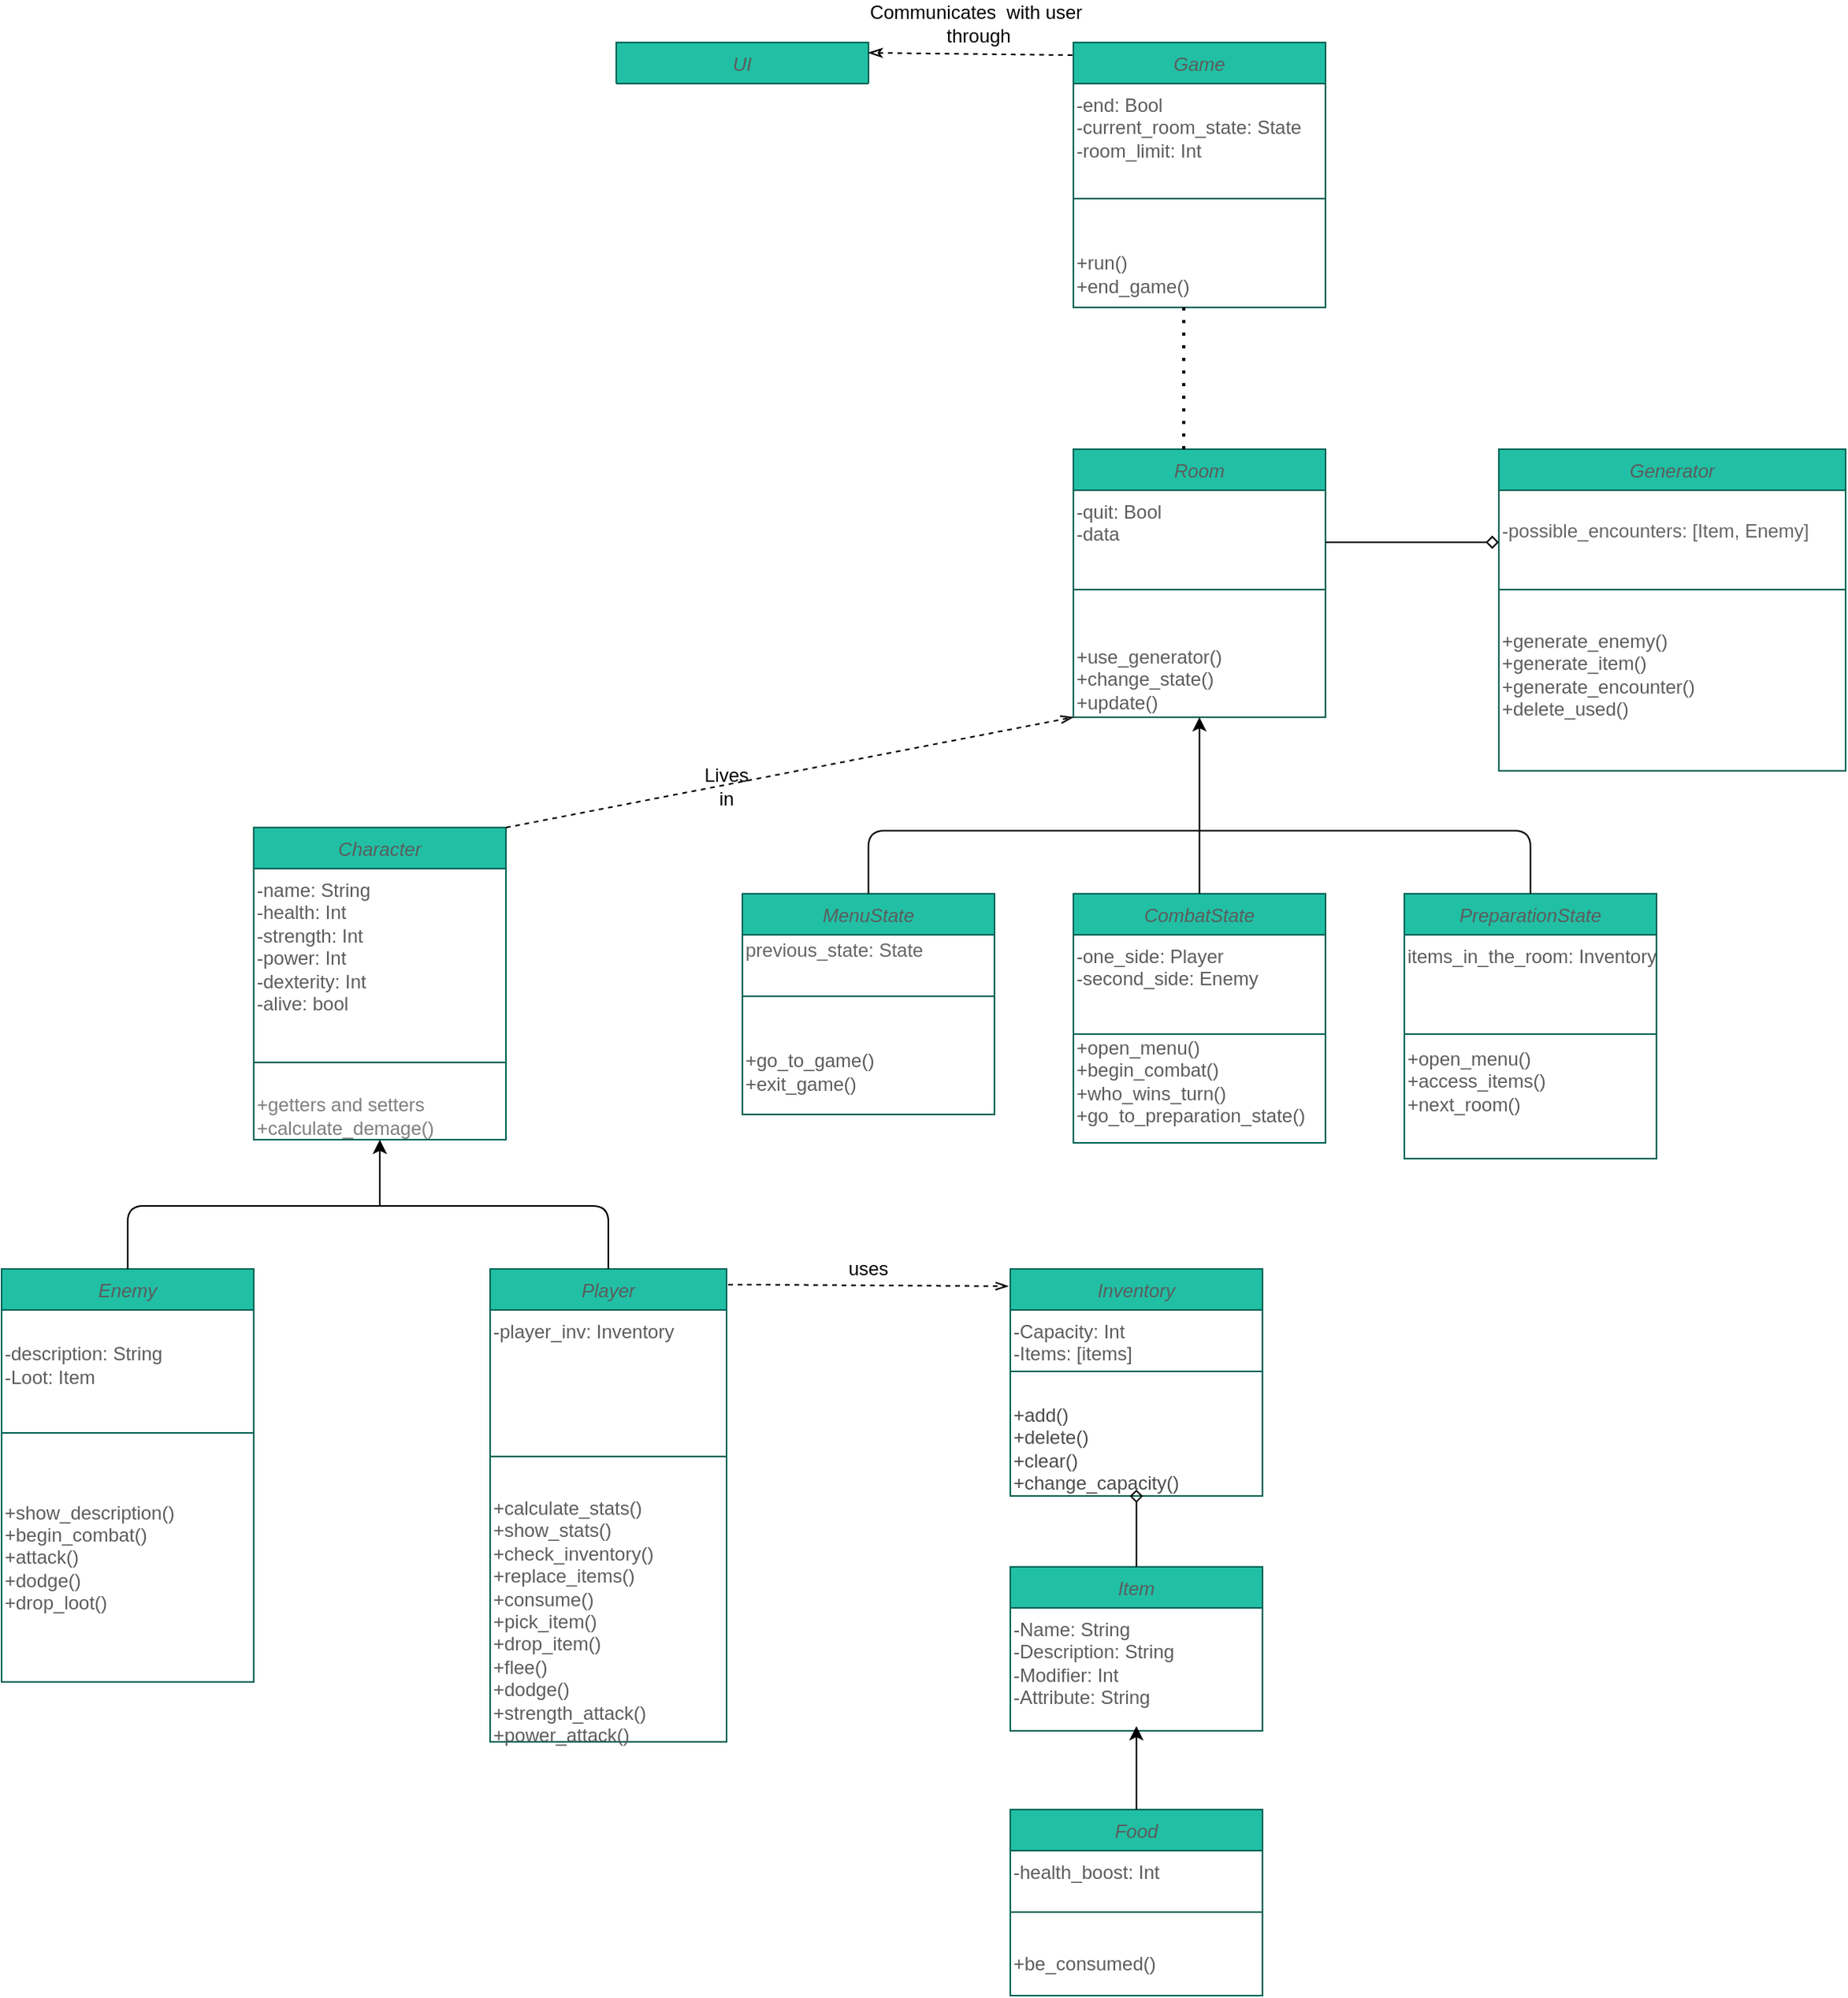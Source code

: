 <mxfile version="14.7.6" type="github">
  <diagram id="C5RBs43oDa-KdzZeNtuy" name="Page-1">
    <mxGraphModel dx="1981" dy="1393" grid="1" gridSize="10" guides="1" tooltips="1" connect="1" arrows="1" fold="1" page="1" pageScale="1" pageWidth="583" pageHeight="827" background="none" math="0" shadow="0">
      <root>
        <mxCell id="WIyWlLk6GJQsqaUBKTNV-0" />
        <mxCell id="WIyWlLk6GJQsqaUBKTNV-1" parent="WIyWlLk6GJQsqaUBKTNV-0" />
        <mxCell id="JdOEtS1kR1SaMJxbpx8L-0" value="Item" style="swimlane;fontStyle=2;align=center;verticalAlign=top;childLayout=stackLayout;horizontal=1;startSize=26;horizontalStack=0;resizeParent=1;resizeLast=0;collapsible=1;marginBottom=0;rounded=0;shadow=0;strokeWidth=1;fillColor=#21C0A5;strokeColor=#006658;fontColor=#5C5C5C;" parent="WIyWlLk6GJQsqaUBKTNV-1" vertex="1">
          <mxGeometry x="360" y="369" width="160" height="104" as="geometry">
            <mxRectangle x="220" y="120" width="160" height="26" as="alternateBounds" />
          </mxGeometry>
        </mxCell>
        <mxCell id="JdOEtS1kR1SaMJxbpx8L-1" value="&lt;span style=&quot;white-space: pre&quot;&gt;-Name: String&lt;br&gt;-Description: String&lt;br&gt;-Modifier: Int&lt;br&gt;-Attribute: String&lt;br/&gt;&lt;br&gt;&lt;/span&gt;" style="text;html=1;strokeColor=none;fillColor=none;align=left;verticalAlign=top;whiteSpace=wrap;rounded=0;fontColor=#5C5C5C;horizontal=1;" parent="JdOEtS1kR1SaMJxbpx8L-0" vertex="1">
          <mxGeometry y="26" width="160" height="20" as="geometry" />
        </mxCell>
        <mxCell id="JdOEtS1kR1SaMJxbpx8L-45" value="&lt;span style=&quot;white-space: pre&quot;&gt;&lt;br&gt;&lt;/span&gt;" style="text;html=1;strokeColor=none;fillColor=none;align=left;verticalAlign=middle;whiteSpace=wrap;rounded=0;fontColor=#5C5C5C;horizontal=1;" parent="JdOEtS1kR1SaMJxbpx8L-0" vertex="1">
          <mxGeometry y="46" width="160" height="20" as="geometry" />
        </mxCell>
        <mxCell id="JdOEtS1kR1SaMJxbpx8L-6" value="Inventory" style="swimlane;fontStyle=2;align=center;verticalAlign=top;childLayout=stackLayout;horizontal=1;startSize=26;horizontalStack=0;resizeParent=1;resizeLast=0;collapsible=1;marginBottom=0;rounded=0;shadow=0;strokeWidth=1;fillColor=#21C0A5;strokeColor=#006658;fontColor=#5C5C5C;" parent="WIyWlLk6GJQsqaUBKTNV-1" vertex="1">
          <mxGeometry x="360" y="180" width="160" height="144" as="geometry">
            <mxRectangle x="220" y="120" width="160" height="26" as="alternateBounds" />
          </mxGeometry>
        </mxCell>
        <mxCell id="JdOEtS1kR1SaMJxbpx8L-7" value="&lt;span style=&quot;white-space: pre&quot;&gt;-Capacity: Int&lt;br&gt;-Items: [items]&lt;br&gt;&lt;/span&gt;" style="text;html=1;strokeColor=none;fillColor=none;align=left;verticalAlign=top;whiteSpace=wrap;rounded=0;fontColor=#5C5C5C;" parent="JdOEtS1kR1SaMJxbpx8L-6" vertex="1">
          <mxGeometry y="26" width="160" height="20" as="geometry" />
        </mxCell>
        <mxCell id="JdOEtS1kR1SaMJxbpx8L-8" value="" style="line;html=1;strokeWidth=1;align=left;verticalAlign=middle;spacingTop=-1;spacingLeft=3;spacingRight=3;rotatable=0;labelPosition=right;points=[];portConstraint=eastwest;fillColor=#21C0A5;strokeColor=#006658;fontColor=#5C5C5C;" parent="JdOEtS1kR1SaMJxbpx8L-6" vertex="1">
          <mxGeometry y="46" width="160" height="38" as="geometry" />
        </mxCell>
        <mxCell id="JdOEtS1kR1SaMJxbpx8L-111" value="+add()&lt;br&gt;+delete()&lt;br&gt;+clear()&lt;br&gt;+change_capacity()" style="text;html=1;align=left;verticalAlign=middle;resizable=0;points=[];autosize=1;strokeColor=none;textOpacity=70;" parent="JdOEtS1kR1SaMJxbpx8L-6" vertex="1">
          <mxGeometry y="84" width="160" height="60" as="geometry" />
        </mxCell>
        <mxCell id="JdOEtS1kR1SaMJxbpx8L-21" value="Character&#xa;" style="swimlane;fontStyle=2;align=center;verticalAlign=top;childLayout=stackLayout;horizontal=1;startSize=26;horizontalStack=0;resizeParent=1;resizeLast=0;collapsible=1;marginBottom=0;rounded=0;shadow=0;strokeWidth=1;fillColor=#21C0A5;strokeColor=#006658;fontColor=#5C5C5C;" parent="WIyWlLk6GJQsqaUBKTNV-1" vertex="1">
          <mxGeometry x="-120" y="-100" width="160" height="198" as="geometry">
            <mxRectangle x="220" y="120" width="160" height="26" as="alternateBounds" />
          </mxGeometry>
        </mxCell>
        <mxCell id="JdOEtS1kR1SaMJxbpx8L-22" value="&lt;span style=&quot;white-space: pre&quot;&gt;-name: String&lt;br&gt;-health: Int&lt;br&gt;-strength: Int&lt;br&gt;-power: Int&lt;br&gt;-dexterity: Int&lt;br&gt;-alive: bool&lt;br&gt;&lt;/span&gt;" style="text;html=1;strokeColor=none;fillColor=none;align=left;verticalAlign=top;whiteSpace=wrap;rounded=0;fontColor=#5C5C5C;" parent="JdOEtS1kR1SaMJxbpx8L-21" vertex="1">
          <mxGeometry y="26" width="160" height="104" as="geometry" />
        </mxCell>
        <mxCell id="JdOEtS1kR1SaMJxbpx8L-23" value="" style="line;html=1;strokeWidth=1;align=left;verticalAlign=bottom;spacingTop=-1;spacingLeft=3;spacingRight=3;rotatable=0;labelPosition=right;points=[];portConstraint=eastwest;fillColor=#21C0A5;strokeColor=#006658;fontColor=#5C5C5C;" parent="JdOEtS1kR1SaMJxbpx8L-21" vertex="1">
          <mxGeometry y="130" width="160" height="38" as="geometry" />
        </mxCell>
        <mxCell id="JdOEtS1kR1SaMJxbpx8L-127" value="+getters and setters&lt;br&gt;+calculate_demage()" style="text;html=1;align=left;verticalAlign=middle;resizable=0;points=[];autosize=1;strokeColor=none;textOpacity=50;" parent="JdOEtS1kR1SaMJxbpx8L-21" vertex="1">
          <mxGeometry y="168" width="160" height="30" as="geometry" />
        </mxCell>
        <mxCell id="JdOEtS1kR1SaMJxbpx8L-34" value="Enemy" style="swimlane;fontStyle=2;align=center;verticalAlign=top;childLayout=stackLayout;horizontal=1;startSize=26;horizontalStack=0;resizeParent=1;resizeLast=0;collapsible=1;marginBottom=0;rounded=0;shadow=0;strokeWidth=1;fillColor=#21C0A5;strokeColor=#006658;fontColor=#5C5C5C;" parent="WIyWlLk6GJQsqaUBKTNV-1" vertex="1">
          <mxGeometry x="-280" y="180" width="160" height="262" as="geometry">
            <mxRectangle x="-20" y="470" width="160" height="26" as="alternateBounds" />
          </mxGeometry>
        </mxCell>
        <mxCell id="JdOEtS1kR1SaMJxbpx8L-35" value="&lt;span style=&quot;white-space: pre&quot;&gt;&lt;br&gt;-description: String&lt;br&gt;-Loot: Item&lt;br&gt;&lt;/span&gt;" style="text;html=1;strokeColor=none;fillColor=none;align=left;verticalAlign=top;whiteSpace=wrap;rounded=0;fontColor=#5C5C5C;" parent="JdOEtS1kR1SaMJxbpx8L-34" vertex="1">
          <mxGeometry y="26" width="160" height="34" as="geometry" />
        </mxCell>
        <mxCell id="dIN-ZE1sK-CP0vk5215k-3" style="edgeStyle=orthogonalEdgeStyle;rounded=0;orthogonalLoop=1;jettySize=auto;html=1;exitX=0.5;exitY=1;exitDx=0;exitDy=0;" edge="1" parent="JdOEtS1kR1SaMJxbpx8L-34">
          <mxGeometry relative="1" as="geometry">
            <mxPoint x="80" y="250" as="sourcePoint" />
            <mxPoint x="80" y="250" as="targetPoint" />
          </mxGeometry>
        </mxCell>
        <mxCell id="JdOEtS1kR1SaMJxbpx8L-36" value="" style="line;strokeWidth=1;align=left;verticalAlign=middle;spacingTop=-1;spacingLeft=3;spacingRight=3;rotatable=0;labelPosition=right;points=[];portConstraint=eastwest;strokeColor=#006658;fontColor=#5C5C5C;" parent="JdOEtS1kR1SaMJxbpx8L-34" vertex="1">
          <mxGeometry y="60" width="160" height="88" as="geometry" />
        </mxCell>
        <mxCell id="dIN-ZE1sK-CP0vk5215k-4" value="&lt;span&gt;&lt;br&gt;+show_description()&lt;br&gt;&lt;/span&gt;&lt;span&gt;+begin_combat()&lt;/span&gt;&lt;span&gt;&lt;br&gt;+attack()&lt;br&gt;+dodge()&lt;br&gt;+drop_loot()&lt;br&gt;&lt;br&gt;&lt;/span&gt;" style="text;html=1;strokeColor=none;fillColor=none;align=left;verticalAlign=middle;whiteSpace=wrap;rounded=0;fontColor=#5C5C5C;" vertex="1" parent="JdOEtS1kR1SaMJxbpx8L-34">
          <mxGeometry y="148" width="160" height="70" as="geometry" />
        </mxCell>
        <mxCell id="JdOEtS1kR1SaMJxbpx8L-40" value="Player" style="swimlane;fontStyle=2;align=center;verticalAlign=top;childLayout=stackLayout;horizontal=1;startSize=26;horizontalStack=0;resizeParent=1;resizeLast=0;collapsible=1;marginBottom=0;rounded=0;shadow=0;strokeWidth=1;fillColor=#21C0A5;strokeColor=#006658;fontColor=#5C5C5C;" parent="WIyWlLk6GJQsqaUBKTNV-1" vertex="1">
          <mxGeometry x="30" y="180" width="150" height="300" as="geometry">
            <mxRectangle x="290" y="470" width="160" height="26" as="alternateBounds" />
          </mxGeometry>
        </mxCell>
        <mxCell id="JdOEtS1kR1SaMJxbpx8L-41" value="&lt;span style=&quot;white-space: pre&quot;&gt;-player_inv: Inventory&lt;br&gt;&lt;/span&gt;" style="text;html=1;strokeColor=none;fillColor=none;align=left;verticalAlign=top;whiteSpace=wrap;rounded=0;fontColor=#5C5C5C;" parent="JdOEtS1kR1SaMJxbpx8L-40" vertex="1">
          <mxGeometry y="26" width="150" height="74" as="geometry" />
        </mxCell>
        <mxCell id="JdOEtS1kR1SaMJxbpx8L-42" value="" style="line;html=1;strokeWidth=1;align=left;verticalAlign=bottom;spacingTop=-1;spacingLeft=3;spacingRight=3;rotatable=0;labelPosition=right;points=[];portConstraint=eastwest;fillColor=#21C0A5;strokeColor=#006658;fontColor=#5C5C5C;" parent="JdOEtS1kR1SaMJxbpx8L-40" vertex="1">
          <mxGeometry y="100" width="150" height="38" as="geometry" />
        </mxCell>
        <mxCell id="JdOEtS1kR1SaMJxbpx8L-44" value="&lt;span style=&quot;white-space: pre&quot;&gt;+calculate_stats()&lt;br&gt;+show_stats()&lt;br&gt;+check_inventory()&lt;br/&gt;+replace_items()&lt;br&gt;+consume()&lt;br&gt;+pick_item()&lt;br&gt;+drop_item()&lt;br&gt;+flee()&lt;br&gt;+dodge()&lt;br&gt;+strength_attack()&lt;br&gt;+power_attack()&lt;br&gt;&lt;br&gt;&lt;/span&gt;" style="text;html=1;strokeColor=none;fillColor=none;align=left;verticalAlign=top;whiteSpace=wrap;rounded=0;fontColor=#5C5C5C;" parent="JdOEtS1kR1SaMJxbpx8L-40" vertex="1">
          <mxGeometry y="138" width="150" height="162" as="geometry" />
        </mxCell>
        <mxCell id="JdOEtS1kR1SaMJxbpx8L-50" value="Food" style="swimlane;fontStyle=2;align=center;verticalAlign=top;childLayout=stackLayout;horizontal=1;startSize=26;horizontalStack=0;resizeParent=1;resizeLast=0;collapsible=1;marginBottom=0;rounded=0;shadow=0;strokeWidth=1;fillColor=#21C0A5;strokeColor=#006658;fontColor=#5C5C5C;" parent="WIyWlLk6GJQsqaUBKTNV-1" vertex="1">
          <mxGeometry x="360" y="523" width="160" height="118" as="geometry">
            <mxRectangle x="220" y="120" width="160" height="26" as="alternateBounds" />
          </mxGeometry>
        </mxCell>
        <mxCell id="JdOEtS1kR1SaMJxbpx8L-51" value="&lt;span style=&quot;white-space: pre&quot;&gt;-health_boost: Int&lt;br&gt;&lt;/span&gt;" style="text;html=1;strokeColor=none;fillColor=none;align=left;verticalAlign=top;whiteSpace=wrap;rounded=0;fontColor=#5C5C5C;horizontal=1;" parent="JdOEtS1kR1SaMJxbpx8L-50" vertex="1">
          <mxGeometry y="26" width="160" height="20" as="geometry" />
        </mxCell>
        <mxCell id="JdOEtS1kR1SaMJxbpx8L-52" value="" style="line;html=1;strokeWidth=1;align=left;verticalAlign=middle;spacingTop=-1;spacingLeft=3;spacingRight=3;rotatable=0;labelPosition=right;points=[];portConstraint=eastwest;fillColor=#21C0A5;strokeColor=#006658;fontColor=#5C5C5C;" parent="JdOEtS1kR1SaMJxbpx8L-50" vertex="1">
          <mxGeometry y="46" width="160" height="38" as="geometry" />
        </mxCell>
        <mxCell id="JdOEtS1kR1SaMJxbpx8L-110" value="&lt;span style=&quot;white-space: pre&quot;&gt;+be_consumed()&lt;br&gt;&lt;/span&gt;" style="text;html=1;strokeColor=none;fillColor=none;align=left;verticalAlign=top;whiteSpace=wrap;rounded=0;fontColor=#5C5C5C;horizontal=1;" parent="JdOEtS1kR1SaMJxbpx8L-50" vertex="1">
          <mxGeometry y="84" width="160" height="34" as="geometry" />
        </mxCell>
        <mxCell id="JdOEtS1kR1SaMJxbpx8L-66" value="" style="endArrow=diamond;html=1;endFill=0;exitX=0.5;exitY=0;exitDx=0;exitDy=0;entryX=0.5;entryY=0.933;entryDx=0;entryDy=0;entryPerimeter=0;" parent="WIyWlLk6GJQsqaUBKTNV-1" source="JdOEtS1kR1SaMJxbpx8L-0" edge="1" target="JdOEtS1kR1SaMJxbpx8L-111">
          <mxGeometry width="50" height="50" relative="1" as="geometry">
            <mxPoint x="220" y="300" as="sourcePoint" />
            <mxPoint x="440" y="330" as="targetPoint" />
            <Array as="points" />
          </mxGeometry>
        </mxCell>
        <mxCell id="JdOEtS1kR1SaMJxbpx8L-69" value="" style="endArrow=classic;html=1;entryX=0.5;entryY=1;entryDx=0;entryDy=0;" parent="WIyWlLk6GJQsqaUBKTNV-1" target="JdOEtS1kR1SaMJxbpx8L-21" edge="1">
          <mxGeometry width="50" height="50" relative="1" as="geometry">
            <mxPoint x="-40" y="140" as="sourcePoint" />
            <mxPoint x="-170" y="250" as="targetPoint" />
          </mxGeometry>
        </mxCell>
        <mxCell id="JdOEtS1kR1SaMJxbpx8L-71" value="" style="endArrow=none;html=1;exitX=0.5;exitY=0;exitDx=0;exitDy=0;" parent="WIyWlLk6GJQsqaUBKTNV-1" source="JdOEtS1kR1SaMJxbpx8L-34" edge="1">
          <mxGeometry width="50" height="50" relative="1" as="geometry">
            <mxPoint x="-370" y="150" as="sourcePoint" />
            <mxPoint x="-140" y="140" as="targetPoint" />
            <Array as="points">
              <mxPoint x="-200" y="140" />
            </Array>
          </mxGeometry>
        </mxCell>
        <mxCell id="JdOEtS1kR1SaMJxbpx8L-72" value="" style="endArrow=none;html=1;exitX=0.5;exitY=0;exitDx=0;exitDy=0;" parent="WIyWlLk6GJQsqaUBKTNV-1" source="JdOEtS1kR1SaMJxbpx8L-40" edge="1">
          <mxGeometry width="50" height="50" relative="1" as="geometry">
            <mxPoint x="-220" y="300" as="sourcePoint" />
            <mxPoint x="-140" y="140" as="targetPoint" />
            <Array as="points">
              <mxPoint x="105" y="140" />
            </Array>
          </mxGeometry>
        </mxCell>
        <mxCell id="JdOEtS1kR1SaMJxbpx8L-73" value="" style="endArrow=openThin;dashed=1;html=1;entryX=-0.008;entryY=0.076;entryDx=0;entryDy=0;entryPerimeter=0;endFill=0;" parent="WIyWlLk6GJQsqaUBKTNV-1" target="JdOEtS1kR1SaMJxbpx8L-6" edge="1">
          <mxGeometry width="50" height="50" relative="1" as="geometry">
            <mxPoint x="181" y="190" as="sourcePoint" />
            <mxPoint x="270" y="190" as="targetPoint" />
            <Array as="points">
              <mxPoint x="200" y="190" />
            </Array>
          </mxGeometry>
        </mxCell>
        <mxCell id="JdOEtS1kR1SaMJxbpx8L-77" value="Game" style="swimlane;fontStyle=2;align=center;verticalAlign=top;childLayout=stackLayout;horizontal=1;startSize=26;horizontalStack=0;resizeParent=1;resizeLast=0;collapsible=1;marginBottom=0;rounded=0;shadow=0;strokeWidth=1;fillColor=#21C0A5;strokeColor=#006658;fontColor=#5C5C5C;" parent="WIyWlLk6GJQsqaUBKTNV-1" vertex="1">
          <mxGeometry x="400" y="-598" width="160" height="168" as="geometry">
            <mxRectangle x="220" y="120" width="160" height="26" as="alternateBounds" />
          </mxGeometry>
        </mxCell>
        <mxCell id="JdOEtS1kR1SaMJxbpx8L-78" value="&lt;span style=&quot;white-space: pre&quot;&gt;-end: Bool&lt;br&gt;-current_room_state: State&lt;br&gt;-room_limit: Int&lt;br&gt;&lt;/span&gt;" style="text;html=1;strokeColor=none;fillColor=none;align=left;verticalAlign=top;whiteSpace=wrap;rounded=0;fontColor=#5C5C5C;horizontal=1;" parent="JdOEtS1kR1SaMJxbpx8L-77" vertex="1">
          <mxGeometry y="26" width="160" height="54" as="geometry" />
        </mxCell>
        <mxCell id="JdOEtS1kR1SaMJxbpx8L-79" value="" style="line;html=1;strokeWidth=1;align=left;verticalAlign=middle;spacingTop=-1;spacingLeft=3;spacingRight=3;rotatable=0;labelPosition=right;points=[];portConstraint=eastwest;fillColor=#21C0A5;strokeColor=#006658;fontColor=#5C5C5C;" parent="JdOEtS1kR1SaMJxbpx8L-77" vertex="1">
          <mxGeometry y="80" width="160" height="38" as="geometry" />
        </mxCell>
        <mxCell id="JdOEtS1kR1SaMJxbpx8L-80" value="&lt;span style=&quot;white-space: pre&quot;&gt;&lt;br&gt;&lt;br&gt;+run()&lt;br&gt;+end_game()&lt;br&gt;&lt;/span&gt;" style="text;html=1;strokeColor=none;fillColor=none;align=left;verticalAlign=bottom;whiteSpace=wrap;rounded=0;fontColor=#5C5C5C;horizontal=1;" parent="JdOEtS1kR1SaMJxbpx8L-77" vertex="1">
          <mxGeometry y="118" width="160" height="46" as="geometry" />
        </mxCell>
        <mxCell id="JdOEtS1kR1SaMJxbpx8L-81" value="Room" style="swimlane;fontStyle=2;align=center;verticalAlign=top;childLayout=stackLayout;horizontal=1;startSize=26;horizontalStack=0;resizeParent=1;resizeLast=0;collapsible=1;marginBottom=0;rounded=0;shadow=0;strokeWidth=1;fillColor=#21C0A5;strokeColor=#006658;fontColor=#5C5C5C;" parent="WIyWlLk6GJQsqaUBKTNV-1" vertex="1">
          <mxGeometry x="400" y="-340" width="160" height="170" as="geometry">
            <mxRectangle x="220" y="120" width="160" height="26" as="alternateBounds" />
          </mxGeometry>
        </mxCell>
        <mxCell id="JdOEtS1kR1SaMJxbpx8L-82" value="&lt;span style=&quot;white-space: pre&quot;&gt;-quit: Bool&lt;br/&gt;-data&lt;br&gt;&lt;/span&gt;" style="text;html=1;strokeColor=none;fillColor=none;align=left;verticalAlign=top;whiteSpace=wrap;rounded=0;fontColor=#5C5C5C;" parent="JdOEtS1kR1SaMJxbpx8L-81" vertex="1">
          <mxGeometry y="26" width="160" height="44" as="geometry" />
        </mxCell>
        <mxCell id="JdOEtS1kR1SaMJxbpx8L-83" value="" style="line;html=1;strokeWidth=1;align=left;verticalAlign=bottom;spacingTop=-1;spacingLeft=3;spacingRight=3;rotatable=0;labelPosition=right;points=[];portConstraint=eastwest;fillColor=#21C0A5;strokeColor=#006658;fontColor=#5C5C5C;" parent="JdOEtS1kR1SaMJxbpx8L-81" vertex="1">
          <mxGeometry y="70" width="160" height="38" as="geometry" />
        </mxCell>
        <mxCell id="dIN-ZE1sK-CP0vk5215k-2" value="&lt;span style=&quot;white-space: pre&quot;&gt;&lt;br&gt;&lt;br&gt;&lt;br&gt;+use_generator()&lt;br&gt;+change_state()&lt;br&gt;+update()&lt;br&gt;&lt;/span&gt;" style="text;html=1;strokeColor=none;fillColor=none;align=left;verticalAlign=bottom;whiteSpace=wrap;rounded=0;fontColor=#5C5C5C;" vertex="1" parent="JdOEtS1kR1SaMJxbpx8L-81">
          <mxGeometry y="108" width="160" height="62" as="geometry" />
        </mxCell>
        <mxCell id="JdOEtS1kR1SaMJxbpx8L-85" value="MenuState" style="swimlane;fontStyle=2;align=center;verticalAlign=top;childLayout=stackLayout;horizontal=1;startSize=26;horizontalStack=0;resizeParent=1;resizeLast=0;collapsible=1;marginBottom=0;rounded=0;shadow=0;strokeWidth=1;fillColor=#21C0A5;strokeColor=#006658;fontColor=#5C5C5C;" parent="WIyWlLk6GJQsqaUBKTNV-1" vertex="1">
          <mxGeometry x="190" y="-58" width="160" height="140" as="geometry">
            <mxRectangle x="450" y="232" width="160" height="26" as="alternateBounds" />
          </mxGeometry>
        </mxCell>
        <mxCell id="dIN-ZE1sK-CP0vk5215k-7" value="previous_state: State" style="text;html=1;align=left;verticalAlign=middle;resizable=0;points=[];autosize=1;strokeColor=none;textOpacity=60;" vertex="1" parent="JdOEtS1kR1SaMJxbpx8L-85">
          <mxGeometry y="26" width="160" height="20" as="geometry" />
        </mxCell>
        <mxCell id="JdOEtS1kR1SaMJxbpx8L-87" value="" style="line;html=1;strokeWidth=1;align=left;verticalAlign=bottom;spacingTop=-1;spacingLeft=3;spacingRight=3;rotatable=0;labelPosition=right;points=[];portConstraint=eastwest;fillColor=#21C0A5;strokeColor=#006658;fontColor=#5C5C5C;" parent="JdOEtS1kR1SaMJxbpx8L-85" vertex="1">
          <mxGeometry y="46" width="160" height="38" as="geometry" />
        </mxCell>
        <mxCell id="JdOEtS1kR1SaMJxbpx8L-86" value="&lt;br&gt;&lt;span&gt;+go_to_game()&lt;/span&gt;&lt;br&gt;&lt;span&gt;+exit_game()&lt;/span&gt;&lt;span&gt;&lt;br&gt;&lt;/span&gt;" style="text;html=1;strokeColor=none;fillColor=none;align=left;verticalAlign=middle;whiteSpace=wrap;rounded=0;fontColor=#5C5C5C;" parent="JdOEtS1kR1SaMJxbpx8L-85" vertex="1">
          <mxGeometry y="84" width="160" height="44" as="geometry" />
        </mxCell>
        <mxCell id="JdOEtS1kR1SaMJxbpx8L-89" value="CombatState" style="swimlane;fontStyle=2;align=center;verticalAlign=top;childLayout=stackLayout;horizontal=1;startSize=26;horizontalStack=0;resizeParent=1;resizeLast=0;collapsible=1;marginBottom=0;rounded=0;shadow=0;strokeWidth=1;fillColor=#21C0A5;strokeColor=#006658;fontColor=#5C5C5C;" parent="WIyWlLk6GJQsqaUBKTNV-1" vertex="1">
          <mxGeometry x="400" y="-58" width="160" height="158" as="geometry">
            <mxRectangle x="220" y="120" width="160" height="26" as="alternateBounds" />
          </mxGeometry>
        </mxCell>
        <mxCell id="JdOEtS1kR1SaMJxbpx8L-90" value="&lt;span style=&quot;white-space: pre&quot;&gt;-one_side: Player&lt;br&gt;-second_side: Enemy&lt;br&gt;&lt;/span&gt;" style="text;html=1;strokeColor=none;fillColor=none;align=left;verticalAlign=top;whiteSpace=wrap;rounded=0;fontColor=#5C5C5C;" parent="JdOEtS1kR1SaMJxbpx8L-89" vertex="1">
          <mxGeometry y="26" width="160" height="44" as="geometry" />
        </mxCell>
        <mxCell id="JdOEtS1kR1SaMJxbpx8L-91" value="" style="line;html=1;strokeWidth=1;align=left;verticalAlign=bottom;spacingTop=-1;spacingLeft=3;spacingRight=3;rotatable=0;labelPosition=right;points=[];portConstraint=eastwest;fillColor=#21C0A5;strokeColor=#006658;fontColor=#5C5C5C;" parent="JdOEtS1kR1SaMJxbpx8L-89" vertex="1">
          <mxGeometry y="70" width="160" height="38" as="geometry" />
        </mxCell>
        <mxCell id="JdOEtS1kR1SaMJxbpx8L-92" value="&lt;span style=&quot;white-space: pre&quot;&gt;+open_menu()&lt;br&gt;+begin_combat()&lt;br&gt;+who_wins_turn()&lt;br&gt;+go_to_preparation_state()&lt;br&gt;&lt;/span&gt;" style="text;html=1;strokeColor=none;fillColor=none;align=left;verticalAlign=middle;whiteSpace=wrap;rounded=0;fontColor=#5C5C5C;" parent="JdOEtS1kR1SaMJxbpx8L-89" vertex="1">
          <mxGeometry y="108" width="160" height="22" as="geometry" />
        </mxCell>
        <mxCell id="JdOEtS1kR1SaMJxbpx8L-99" value="UI" style="swimlane;fontStyle=2;align=center;verticalAlign=top;childLayout=stackLayout;horizontal=1;startSize=26;horizontalStack=0;resizeParent=1;resizeLast=0;collapsible=1;marginBottom=0;rounded=0;shadow=0;strokeWidth=1;fillColor=#21C0A5;strokeColor=#006658;fontColor=#5C5C5C;" parent="WIyWlLk6GJQsqaUBKTNV-1" vertex="1" collapsed="1">
          <mxGeometry x="110" y="-598" width="160" height="26" as="geometry">
            <mxRectangle x="370" y="-308" width="160" height="68" as="alternateBounds" />
          </mxGeometry>
        </mxCell>
        <mxCell id="JdOEtS1kR1SaMJxbpx8L-102" value="&lt;span style=&quot;white-space: pre&quot;&gt;+user_input()&lt;br&gt;+game_output()&lt;br&gt;&lt;/span&gt;" style="text;html=1;strokeColor=none;fillColor=none;align=left;verticalAlign=middle;whiteSpace=wrap;rounded=0;fontColor=#5C5C5C;" parent="JdOEtS1kR1SaMJxbpx8L-99" vertex="1">
          <mxGeometry y="26" width="160" height="30" as="geometry" />
        </mxCell>
        <mxCell id="JdOEtS1kR1SaMJxbpx8L-106" value="PreparationState" style="swimlane;fontStyle=2;align=center;verticalAlign=top;childLayout=stackLayout;horizontal=1;startSize=26;horizontalStack=0;resizeParent=1;resizeLast=0;collapsible=1;marginBottom=0;rounded=0;shadow=0;strokeWidth=1;fillColor=#21C0A5;strokeColor=#006658;fontColor=#5C5C5C;" parent="WIyWlLk6GJQsqaUBKTNV-1" vertex="1">
          <mxGeometry x="610" y="-58" width="160" height="168" as="geometry">
            <mxRectangle x="220" y="120" width="160" height="26" as="alternateBounds" />
          </mxGeometry>
        </mxCell>
        <mxCell id="JdOEtS1kR1SaMJxbpx8L-107" value="&lt;span style=&quot;white-space: pre&quot;&gt;items_in_the_room: Inventory&lt;br&gt;&lt;/span&gt;" style="text;html=1;strokeColor=none;fillColor=none;align=left;verticalAlign=top;whiteSpace=wrap;rounded=0;fontColor=#5C5C5C;" parent="JdOEtS1kR1SaMJxbpx8L-106" vertex="1">
          <mxGeometry y="26" width="160" height="44" as="geometry" />
        </mxCell>
        <mxCell id="JdOEtS1kR1SaMJxbpx8L-108" value="" style="line;html=1;strokeWidth=1;align=left;verticalAlign=bottom;spacingTop=-1;spacingLeft=3;spacingRight=3;rotatable=0;labelPosition=right;points=[];portConstraint=eastwest;fillColor=#21C0A5;strokeColor=#006658;fontColor=#5C5C5C;" parent="JdOEtS1kR1SaMJxbpx8L-106" vertex="1">
          <mxGeometry y="70" width="160" height="38" as="geometry" />
        </mxCell>
        <mxCell id="JdOEtS1kR1SaMJxbpx8L-109" value="&lt;span&gt;+open_menu()&lt;/span&gt;&lt;span&gt;&lt;br&gt;+access_items()&lt;br&gt;+next_room()&lt;br&gt;&lt;/span&gt;" style="text;html=1;strokeColor=none;fillColor=none;align=left;verticalAlign=middle;whiteSpace=wrap;rounded=0;fontColor=#5C5C5C;" parent="JdOEtS1kR1SaMJxbpx8L-106" vertex="1">
          <mxGeometry y="108" width="160" height="22" as="geometry" />
        </mxCell>
        <mxCell id="JdOEtS1kR1SaMJxbpx8L-112" value="Generator" style="swimlane;fontStyle=2;align=center;verticalAlign=top;childLayout=stackLayout;horizontal=1;startSize=26;horizontalStack=0;resizeParent=1;resizeLast=0;collapsible=1;marginBottom=0;rounded=0;shadow=0;strokeWidth=1;fillColor=#21C0A5;strokeColor=#006658;fontColor=#5C5C5C;" parent="WIyWlLk6GJQsqaUBKTNV-1" vertex="1">
          <mxGeometry x="670" y="-340" width="220" height="204" as="geometry">
            <mxRectangle x="220" y="120" width="160" height="26" as="alternateBounds" />
          </mxGeometry>
        </mxCell>
        <mxCell id="JdOEtS1kR1SaMJxbpx8L-113" value="&lt;p style=&quot;margin-bottom: 0in ; color: rgb(0 , 0 , 0)&quot;&gt;-possible_encounters: [Item, Enemy]&lt;/p&gt;" style="text;html=1;strokeColor=none;fillColor=none;align=left;verticalAlign=top;whiteSpace=wrap;rounded=0;fontColor=#5C5C5C;textOpacity=60;" parent="JdOEtS1kR1SaMJxbpx8L-112" vertex="1">
          <mxGeometry y="26" width="220" height="44" as="geometry" />
        </mxCell>
        <mxCell id="JdOEtS1kR1SaMJxbpx8L-114" value="" style="line;html=1;strokeWidth=1;align=left;verticalAlign=bottom;spacingTop=-1;spacingLeft=3;spacingRight=3;rotatable=0;labelPosition=right;points=[];portConstraint=eastwest;fillColor=#21C0A5;strokeColor=#006658;fontColor=#5C5C5C;" parent="JdOEtS1kR1SaMJxbpx8L-112" vertex="1">
          <mxGeometry y="70" width="220" height="38" as="geometry" />
        </mxCell>
        <mxCell id="JdOEtS1kR1SaMJxbpx8L-120" value="&lt;span style=&quot;white-space: pre&quot;&gt;+generate_enemy()&lt;br/&gt;+generate_item()&lt;br/&gt;+generate_encounter()&lt;br&gt;+delete_used()&lt;br&gt;&lt;/span&gt;" style="text;html=1;strokeColor=none;fillColor=none;align=left;verticalAlign=top;whiteSpace=wrap;rounded=0;fontColor=#5C5C5C;" parent="JdOEtS1kR1SaMJxbpx8L-112" vertex="1">
          <mxGeometry y="108" width="220" height="74" as="geometry" />
        </mxCell>
        <mxCell id="JdOEtS1kR1SaMJxbpx8L-115" value="&lt;p style=&quot;margin-bottom: 0in ; color: rgb(0 , 0 , 0)&quot;&gt;&lt;br&gt;&lt;/p&gt;" style="text;html=1;strokeColor=none;fillColor=none;align=left;verticalAlign=top;whiteSpace=wrap;rounded=0;fontColor=#5C5C5C;" parent="JdOEtS1kR1SaMJxbpx8L-112" vertex="1">
          <mxGeometry y="182" width="220" height="22" as="geometry" />
        </mxCell>
        <mxCell id="JdOEtS1kR1SaMJxbpx8L-130" style="edgeStyle=none;shape=flexArrow;rounded=0;orthogonalLoop=1;jettySize=auto;html=1;exitX=0.5;exitY=1;exitDx=0;exitDy=0;endArrow=openThin;endFill=0;" parent="JdOEtS1kR1SaMJxbpx8L-112" source="JdOEtS1kR1SaMJxbpx8L-115" target="JdOEtS1kR1SaMJxbpx8L-115" edge="1">
          <mxGeometry relative="1" as="geometry" />
        </mxCell>
        <mxCell id="JdOEtS1kR1SaMJxbpx8L-122" value="" style="endArrow=classic;html=1;exitX=0.5;exitY=0;exitDx=0;exitDy=0;" parent="WIyWlLk6GJQsqaUBKTNV-1" source="JdOEtS1kR1SaMJxbpx8L-50" edge="1">
          <mxGeometry width="50" height="50" relative="1" as="geometry">
            <mxPoint x="600" y="500" as="sourcePoint" />
            <mxPoint x="440" y="470" as="targetPoint" />
          </mxGeometry>
        </mxCell>
        <mxCell id="JdOEtS1kR1SaMJxbpx8L-126" value="uses" style="text;html=1;strokeColor=none;fillColor=none;align=center;verticalAlign=middle;whiteSpace=wrap;rounded=0;" parent="WIyWlLk6GJQsqaUBKTNV-1" vertex="1">
          <mxGeometry x="250" y="170" width="40" height="20" as="geometry" />
        </mxCell>
        <mxCell id="JdOEtS1kR1SaMJxbpx8L-129" style="edgeStyle=none;shape=flexArrow;rounded=0;orthogonalLoop=1;jettySize=auto;html=1;entryX=0.5;entryY=1;entryDx=0;entryDy=0;endArrow=openThin;endFill=0;" parent="WIyWlLk6GJQsqaUBKTNV-1" source="JdOEtS1kR1SaMJxbpx8L-0" target="JdOEtS1kR1SaMJxbpx8L-0" edge="1">
          <mxGeometry relative="1" as="geometry" />
        </mxCell>
        <mxCell id="JdOEtS1kR1SaMJxbpx8L-131" value="" style="endArrow=classic;html=1;exitX=0.5;exitY=0;exitDx=0;exitDy=0;entryX=0.5;entryY=1;entryDx=0;entryDy=0;" parent="WIyWlLk6GJQsqaUBKTNV-1" source="JdOEtS1kR1SaMJxbpx8L-89" target="dIN-ZE1sK-CP0vk5215k-2" edge="1">
          <mxGeometry width="50" height="50" relative="1" as="geometry">
            <mxPoint x="380" y="62" as="sourcePoint" />
            <mxPoint x="480" y="-160" as="targetPoint" />
          </mxGeometry>
        </mxCell>
        <mxCell id="JdOEtS1kR1SaMJxbpx8L-132" value="" style="endArrow=none;html=1;exitX=0.5;exitY=0;exitDx=0;exitDy=0;" parent="WIyWlLk6GJQsqaUBKTNV-1" source="JdOEtS1kR1SaMJxbpx8L-85" edge="1">
          <mxGeometry width="50" height="50" relative="1" as="geometry">
            <mxPoint x="380" y="62" as="sourcePoint" />
            <mxPoint x="480" y="-98" as="targetPoint" />
            <Array as="points">
              <mxPoint x="270" y="-98" />
            </Array>
          </mxGeometry>
        </mxCell>
        <mxCell id="JdOEtS1kR1SaMJxbpx8L-134" value="" style="endArrow=none;html=1;" parent="WIyWlLk6GJQsqaUBKTNV-1" edge="1">
          <mxGeometry width="50" height="50" relative="1" as="geometry">
            <mxPoint x="690" y="-58" as="sourcePoint" />
            <mxPoint x="480" y="-98" as="targetPoint" />
            <Array as="points">
              <mxPoint x="690" y="-98" />
            </Array>
          </mxGeometry>
        </mxCell>
        <mxCell id="dIN-ZE1sK-CP0vk5215k-10" value="" style="endArrow=diamond;html=1;endFill=0;exitX=0.5;exitY=0;exitDx=0;exitDy=0;entryX=0;entryY=0.75;entryDx=0;entryDy=0;" edge="1" parent="WIyWlLk6GJQsqaUBKTNV-1" target="JdOEtS1kR1SaMJxbpx8L-113">
          <mxGeometry width="50" height="50" relative="1" as="geometry">
            <mxPoint x="560" y="-281" as="sourcePoint" />
            <mxPoint x="560" y="-340" as="targetPoint" />
            <Array as="points" />
          </mxGeometry>
        </mxCell>
        <mxCell id="dIN-ZE1sK-CP0vk5215k-12" value="" style="endArrow=openThin;dashed=1;html=1;exitX=1;exitY=0;exitDx=0;exitDy=0;entryX=0;entryY=1;entryDx=0;entryDy=0;endFill=0;" edge="1" parent="WIyWlLk6GJQsqaUBKTNV-1" source="JdOEtS1kR1SaMJxbpx8L-21" target="dIN-ZE1sK-CP0vk5215k-2">
          <mxGeometry width="50" height="50" relative="1" as="geometry">
            <mxPoint x="330" y="-100" as="sourcePoint" />
            <mxPoint x="380" y="-150" as="targetPoint" />
          </mxGeometry>
        </mxCell>
        <mxCell id="dIN-ZE1sK-CP0vk5215k-13" value="Lives in" style="text;html=1;strokeColor=none;fillColor=none;align=center;verticalAlign=middle;whiteSpace=wrap;rounded=0;" vertex="1" parent="WIyWlLk6GJQsqaUBKTNV-1">
          <mxGeometry x="160" y="-136" width="40" height="20" as="geometry" />
        </mxCell>
        <mxCell id="dIN-ZE1sK-CP0vk5215k-16" value="" style="endArrow=none;dashed=1;html=1;dashPattern=1 3;strokeWidth=2;entryX=0.438;entryY=1.065;entryDx=0;entryDy=0;entryPerimeter=0;" edge="1" parent="WIyWlLk6GJQsqaUBKTNV-1" target="JdOEtS1kR1SaMJxbpx8L-80">
          <mxGeometry width="50" height="50" relative="1" as="geometry">
            <mxPoint x="470" y="-340" as="sourcePoint" />
            <mxPoint x="520" y="-390" as="targetPoint" />
          </mxGeometry>
        </mxCell>
        <mxCell id="dIN-ZE1sK-CP0vk5215k-17" value="" style="endArrow=none;dashed=1;html=1;exitX=1;exitY=0.25;exitDx=0;exitDy=0;startArrow=classicThin;startFill=0;" edge="1" parent="WIyWlLk6GJQsqaUBKTNV-1" source="JdOEtS1kR1SaMJxbpx8L-99">
          <mxGeometry width="50" height="50" relative="1" as="geometry">
            <mxPoint x="350" y="-540" as="sourcePoint" />
            <mxPoint x="400" y="-590" as="targetPoint" />
          </mxGeometry>
        </mxCell>
        <mxCell id="dIN-ZE1sK-CP0vk5215k-19" value="Communicates &amp;nbsp;with user&amp;nbsp;&lt;br&gt;through" style="text;html=1;strokeColor=none;fillColor=none;align=center;verticalAlign=middle;whiteSpace=wrap;rounded=0;" vertex="1" parent="WIyWlLk6GJQsqaUBKTNV-1">
          <mxGeometry x="260" y="-620" width="160" height="20" as="geometry" />
        </mxCell>
      </root>
    </mxGraphModel>
  </diagram>
</mxfile>
